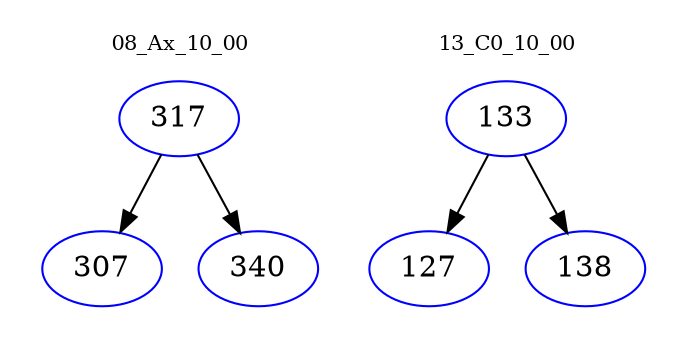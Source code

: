 digraph{
subgraph cluster_0 {
color = white
label = "08_Ax_10_00";
fontsize=10;
T0_317 [label="317", color="blue"]
T0_317 -> T0_307 [color="black"]
T0_307 [label="307", color="blue"]
T0_317 -> T0_340 [color="black"]
T0_340 [label="340", color="blue"]
}
subgraph cluster_1 {
color = white
label = "13_C0_10_00";
fontsize=10;
T1_133 [label="133", color="blue"]
T1_133 -> T1_127 [color="black"]
T1_127 [label="127", color="blue"]
T1_133 -> T1_138 [color="black"]
T1_138 [label="138", color="blue"]
}
}
